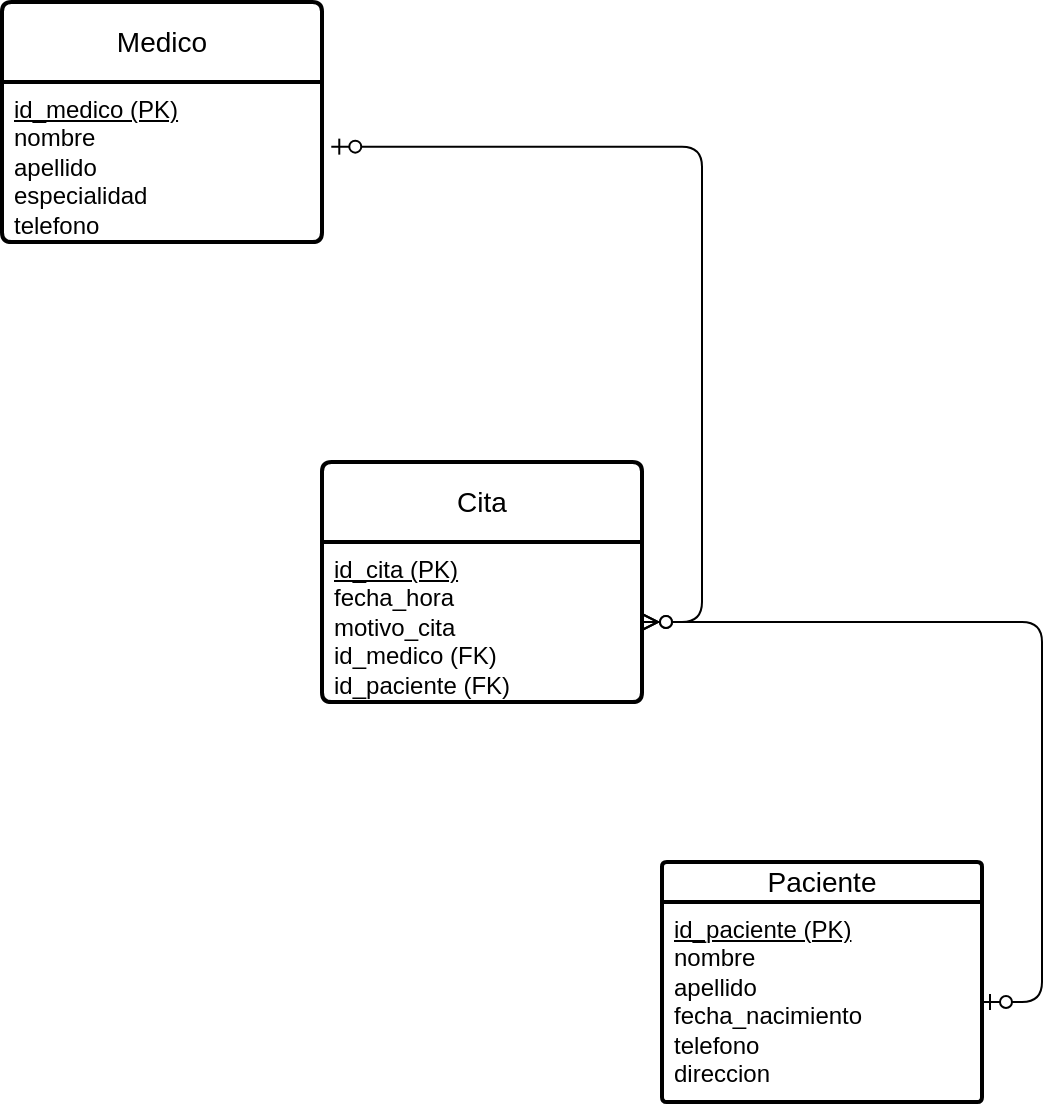 <mxfile>
    <diagram id="IJ5O0eMPiJZNvBXdd9ch" name="Página-1">
        <mxGraphModel dx="638" dy="338" grid="1" gridSize="10" guides="1" tooltips="1" connect="1" arrows="1" fold="1" page="1" pageScale="1" pageWidth="827" pageHeight="1169" math="0" shadow="0">
            <root>
                <mxCell id="0"/>
                <mxCell id="1" parent="0"/>
                <mxCell id="2" value="Medico" style="swimlane;childLayout=stackLayout;horizontal=1;startSize=40;horizontalStack=0;rounded=1;fontSize=14;fontStyle=0;strokeWidth=2;resizeParent=0;resizeLast=1;shadow=0;dashed=0;align=center;arcSize=4;whiteSpace=wrap;html=1;" vertex="1" parent="1">
                    <mxGeometry x="60" y="80" width="160" height="120" as="geometry"/>
                </mxCell>
                <mxCell id="3" value="&lt;u&gt;id_medico (PK)&lt;br&gt;&lt;/u&gt;nombre&lt;br&gt;apellido&lt;br&gt;especialidad&lt;br&gt;telefono" style="align=left;strokeColor=none;fillColor=none;spacingLeft=4;fontSize=12;verticalAlign=top;resizable=0;rotatable=0;part=1;html=1;" vertex="1" parent="2">
                    <mxGeometry y="40" width="160" height="80" as="geometry"/>
                </mxCell>
                <mxCell id="4" value="Paciente" style="swimlane;childLayout=stackLayout;horizontal=1;startSize=20;horizontalStack=0;rounded=1;fontSize=14;fontStyle=0;strokeWidth=2;resizeParent=0;resizeLast=1;shadow=0;dashed=0;align=center;arcSize=4;whiteSpace=wrap;html=1;" vertex="1" parent="1">
                    <mxGeometry x="390" y="510" width="160" height="120" as="geometry"/>
                </mxCell>
                <mxCell id="5" value="&lt;u&gt;id_paciente (PK)&lt;/u&gt;&lt;br&gt;nombre&lt;br&gt;apellido&lt;br&gt;fecha_nacimiento&lt;br&gt;telefono&lt;br&gt;direccion" style="align=left;strokeColor=none;fillColor=none;spacingLeft=4;fontSize=12;verticalAlign=top;resizable=0;rotatable=0;part=1;html=1;" vertex="1" parent="4">
                    <mxGeometry y="20" width="160" height="100" as="geometry"/>
                </mxCell>
                <mxCell id="6" value="Cita" style="swimlane;childLayout=stackLayout;horizontal=1;startSize=40;horizontalStack=0;rounded=1;fontSize=14;fontStyle=0;strokeWidth=2;resizeParent=0;resizeLast=1;shadow=0;dashed=0;align=center;arcSize=4;whiteSpace=wrap;html=1;" vertex="1" parent="1">
                    <mxGeometry x="220" y="310" width="160" height="120" as="geometry"/>
                </mxCell>
                <mxCell id="7" value="&lt;u&gt;id_cita (PK)&lt;/u&gt;&lt;br&gt;fecha_hora&lt;br&gt;motivo_cita&lt;br&gt;id_medico (FK)&lt;br&gt;id_paciente (FK)" style="align=left;strokeColor=none;fillColor=none;spacingLeft=4;fontSize=12;verticalAlign=top;resizable=0;rotatable=0;part=1;html=1;" vertex="1" parent="6">
                    <mxGeometry y="40" width="160" height="80" as="geometry"/>
                </mxCell>
                <mxCell id="10" value="" style="edgeStyle=entityRelationEdgeStyle;fontSize=12;html=1;endArrow=ERzeroToMany;startArrow=ERzeroToOne;exitX=1.029;exitY=0.404;exitDx=0;exitDy=0;exitPerimeter=0;" edge="1" parent="1" source="3" target="7">
                    <mxGeometry width="100" height="100" relative="1" as="geometry">
                        <mxPoint x="250" y="240" as="sourcePoint"/>
                        <mxPoint x="420" y="190" as="targetPoint"/>
                    </mxGeometry>
                </mxCell>
                <mxCell id="12" value="" style="edgeStyle=entityRelationEdgeStyle;fontSize=12;html=1;endArrow=ERzeroToMany;startArrow=ERzeroToOne;" edge="1" parent="1" target="7">
                    <mxGeometry width="100" height="100" relative="1" as="geometry">
                        <mxPoint x="550" y="580" as="sourcePoint"/>
                        <mxPoint x="650" y="480" as="targetPoint"/>
                    </mxGeometry>
                </mxCell>
            </root>
        </mxGraphModel>
    </diagram>
</mxfile>